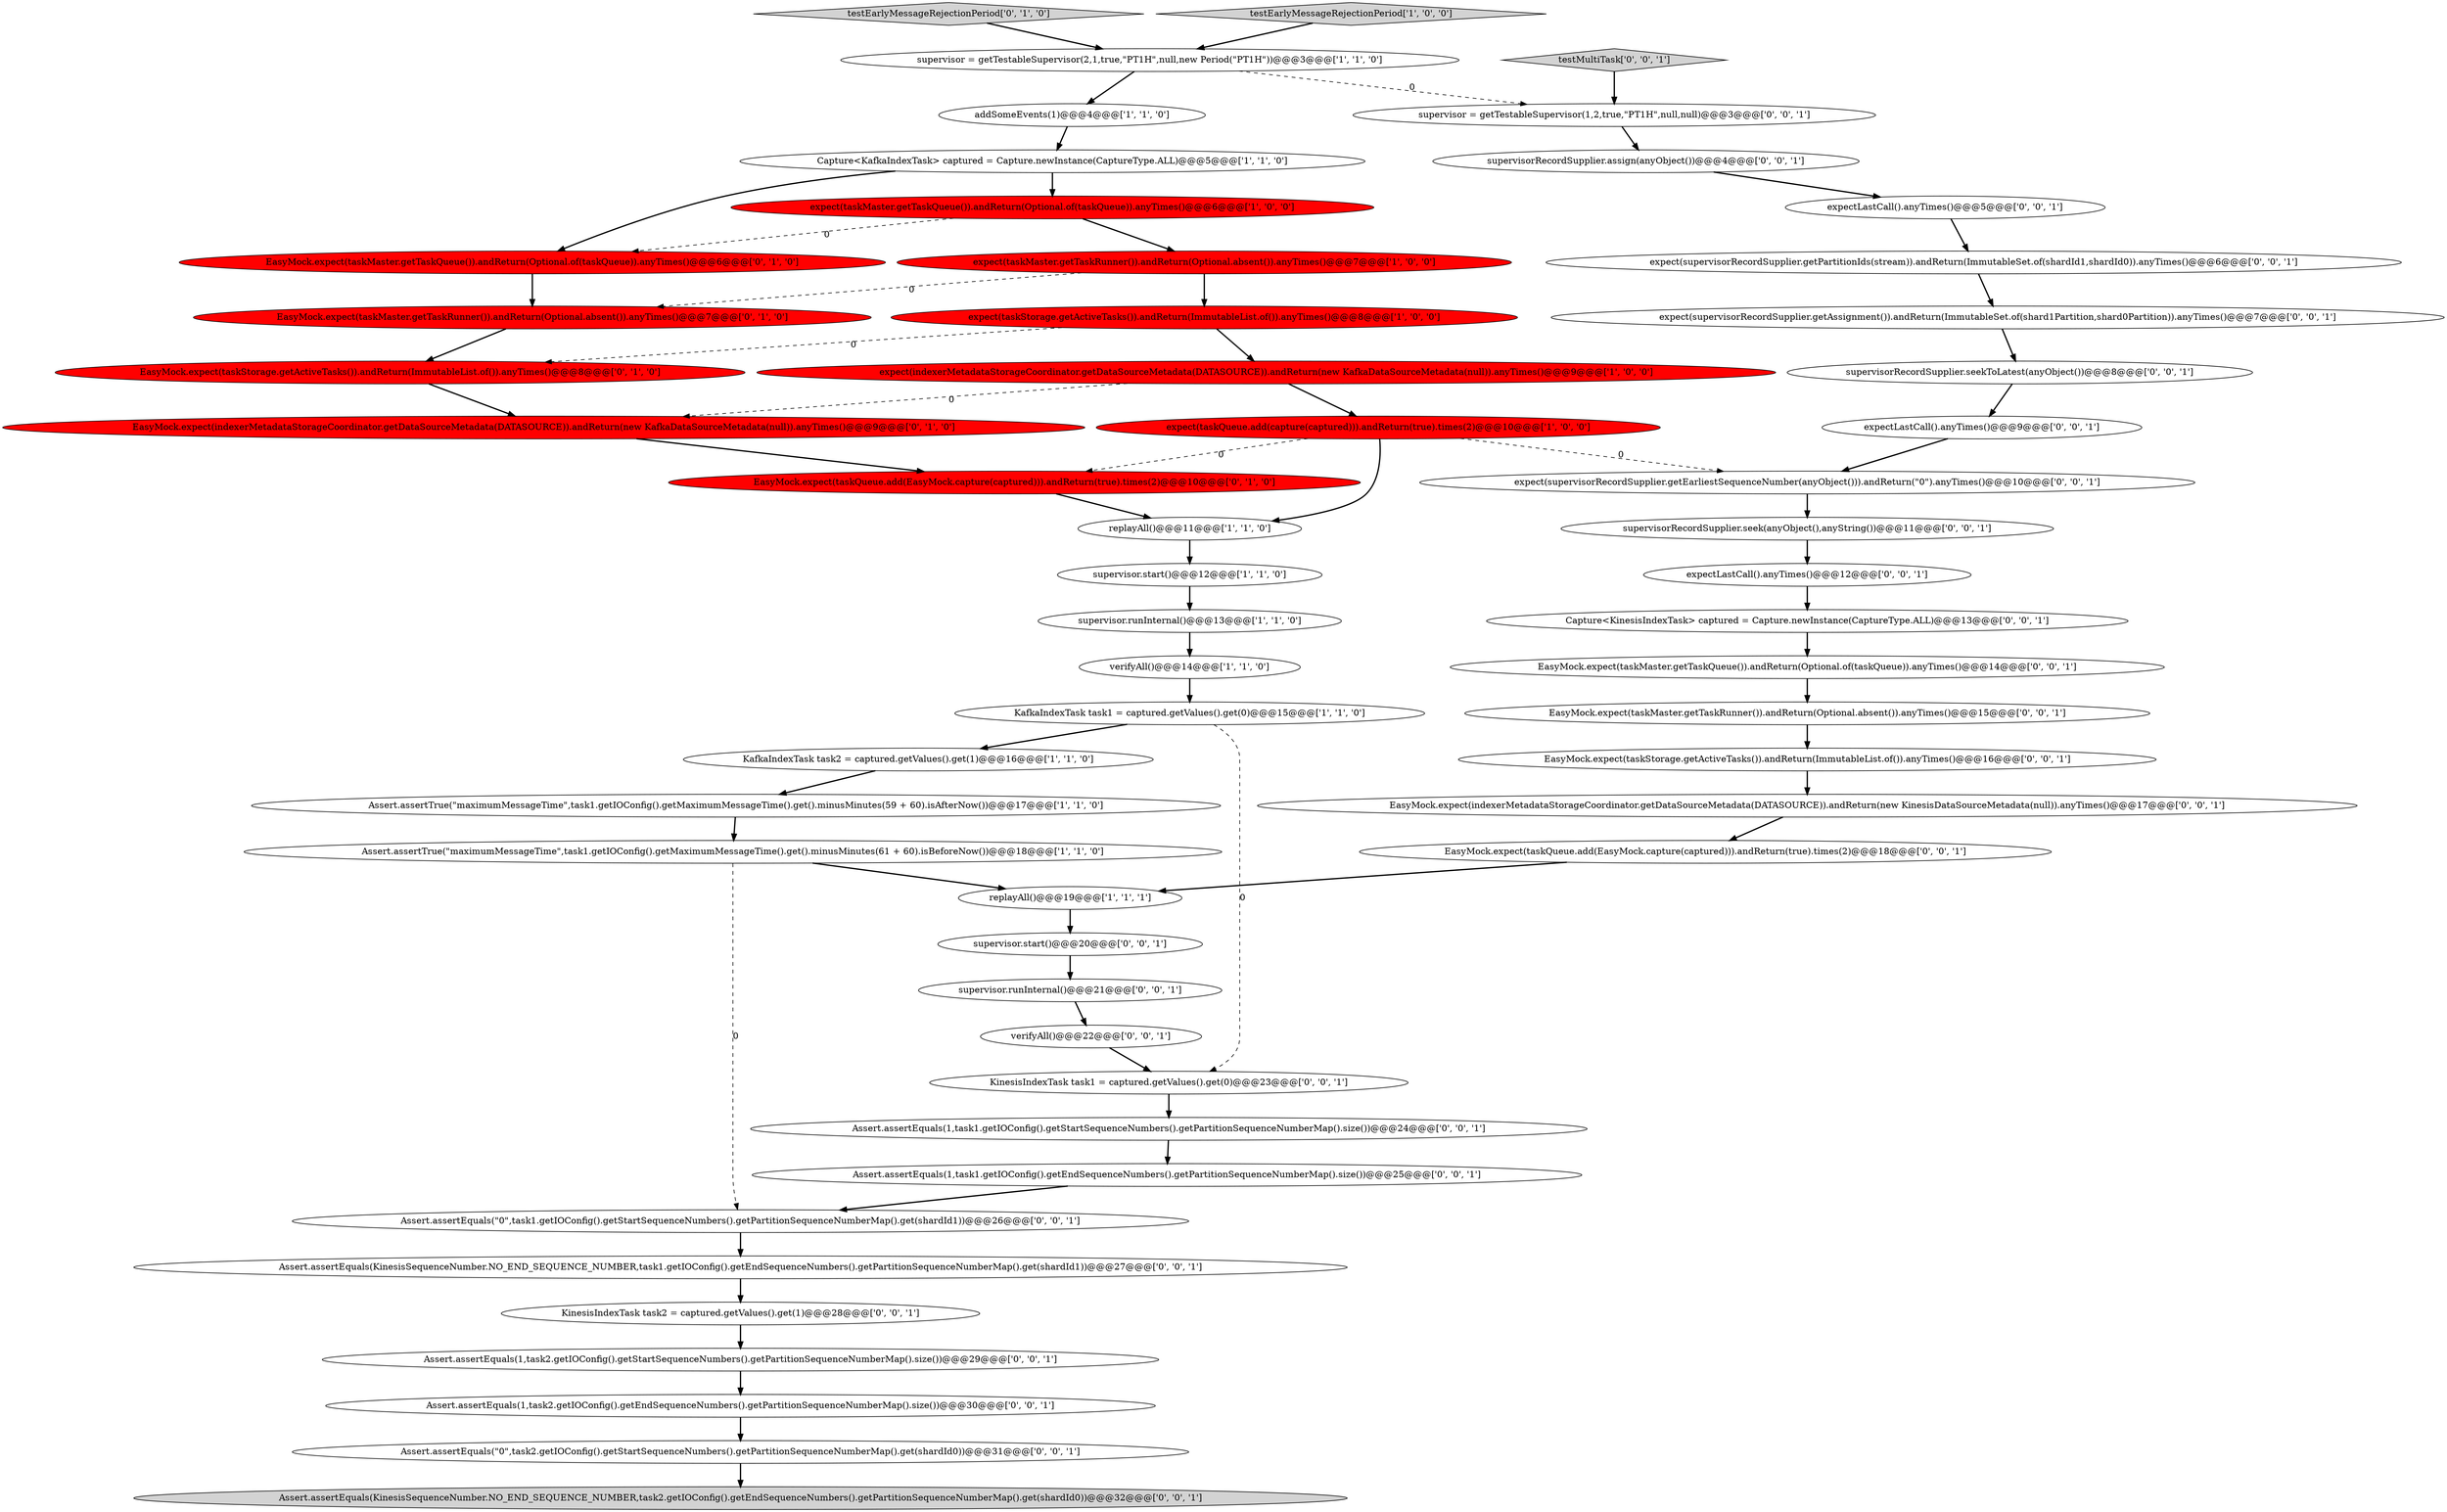 digraph {
23 [style = filled, label = "EasyMock.expect(taskMaster.getTaskRunner()).andReturn(Optional.absent()).anyTimes()@@@7@@@['0', '1', '0']", fillcolor = red, shape = ellipse image = "AAA1AAABBB2BBB"];
21 [style = filled, label = "EasyMock.expect(taskQueue.add(EasyMock.capture(captured))).andReturn(true).times(2)@@@10@@@['0', '1', '0']", fillcolor = red, shape = ellipse image = "AAA1AAABBB2BBB"];
29 [style = filled, label = "verifyAll()@@@22@@@['0', '0', '1']", fillcolor = white, shape = ellipse image = "AAA0AAABBB3BBB"];
12 [style = filled, label = "supervisor.runInternal()@@@13@@@['1', '1', '0']", fillcolor = white, shape = ellipse image = "AAA0AAABBB1BBB"];
35 [style = filled, label = "Assert.assertEquals(KinesisSequenceNumber.NO_END_SEQUENCE_NUMBER,task2.getIOConfig().getEndSequenceNumbers().getPartitionSequenceNumberMap().get(shardId0))@@@32@@@['0', '0', '1']", fillcolor = lightgray, shape = ellipse image = "AAA0AAABBB3BBB"];
51 [style = filled, label = "Assert.assertEquals(1,task1.getIOConfig().getEndSequenceNumbers().getPartitionSequenceNumberMap().size())@@@25@@@['0', '0', '1']", fillcolor = white, shape = ellipse image = "AAA0AAABBB3BBB"];
53 [style = filled, label = "EasyMock.expect(taskMaster.getTaskQueue()).andReturn(Optional.of(taskQueue)).anyTimes()@@@14@@@['0', '0', '1']", fillcolor = white, shape = ellipse image = "AAA0AAABBB3BBB"];
1 [style = filled, label = "KafkaIndexTask task1 = captured.getValues().get(0)@@@15@@@['1', '1', '0']", fillcolor = white, shape = ellipse image = "AAA0AAABBB1BBB"];
8 [style = filled, label = "expect(indexerMetadataStorageCoordinator.getDataSourceMetadata(DATASOURCE)).andReturn(new KafkaDataSourceMetadata(null)).anyTimes()@@@9@@@['1', '0', '0']", fillcolor = red, shape = ellipse image = "AAA1AAABBB1BBB"];
20 [style = filled, label = "EasyMock.expect(indexerMetadataStorageCoordinator.getDataSourceMetadata(DATASOURCE)).andReturn(new KafkaDataSourceMetadata(null)).anyTimes()@@@9@@@['0', '1', '0']", fillcolor = red, shape = ellipse image = "AAA1AAABBB2BBB"];
5 [style = filled, label = "expect(taskMaster.getTaskQueue()).andReturn(Optional.of(taskQueue)).anyTimes()@@@6@@@['1', '0', '0']", fillcolor = red, shape = ellipse image = "AAA1AAABBB1BBB"];
22 [style = filled, label = "testEarlyMessageRejectionPeriod['0', '1', '0']", fillcolor = lightgray, shape = diamond image = "AAA0AAABBB2BBB"];
49 [style = filled, label = "EasyMock.expect(taskMaster.getTaskRunner()).andReturn(Optional.absent()).anyTimes()@@@15@@@['0', '0', '1']", fillcolor = white, shape = ellipse image = "AAA0AAABBB3BBB"];
13 [style = filled, label = "Assert.assertTrue(\"maximumMessageTime\",task1.getIOConfig().getMaximumMessageTime().get().minusMinutes(59 + 60).isAfterNow())@@@17@@@['1', '1', '0']", fillcolor = white, shape = ellipse image = "AAA0AAABBB1BBB"];
36 [style = filled, label = "testMultiTask['0', '0', '1']", fillcolor = lightgray, shape = diamond image = "AAA0AAABBB3BBB"];
30 [style = filled, label = "EasyMock.expect(indexerMetadataStorageCoordinator.getDataSourceMetadata(DATASOURCE)).andReturn(new KinesisDataSourceMetadata(null)).anyTimes()@@@17@@@['0', '0', '1']", fillcolor = white, shape = ellipse image = "AAA0AAABBB3BBB"];
41 [style = filled, label = "Assert.assertEquals(\"0\",task2.getIOConfig().getStartSequenceNumbers().getPartitionSequenceNumberMap().get(shardId0))@@@31@@@['0', '0', '1']", fillcolor = white, shape = ellipse image = "AAA0AAABBB3BBB"];
25 [style = filled, label = "supervisor.start()@@@20@@@['0', '0', '1']", fillcolor = white, shape = ellipse image = "AAA0AAABBB3BBB"];
2 [style = filled, label = "expect(taskStorage.getActiveTasks()).andReturn(ImmutableList.of()).anyTimes()@@@8@@@['1', '0', '0']", fillcolor = red, shape = ellipse image = "AAA1AAABBB1BBB"];
38 [style = filled, label = "supervisor = getTestableSupervisor(1,2,true,\"PT1H\",null,null)@@@3@@@['0', '0', '1']", fillcolor = white, shape = ellipse image = "AAA0AAABBB3BBB"];
37 [style = filled, label = "Assert.assertEquals(1,task2.getIOConfig().getStartSequenceNumbers().getPartitionSequenceNumberMap().size())@@@29@@@['0', '0', '1']", fillcolor = white, shape = ellipse image = "AAA0AAABBB3BBB"];
50 [style = filled, label = "KinesisIndexTask task2 = captured.getValues().get(1)@@@28@@@['0', '0', '1']", fillcolor = white, shape = ellipse image = "AAA0AAABBB3BBB"];
11 [style = filled, label = "KafkaIndexTask task2 = captured.getValues().get(1)@@@16@@@['1', '1', '0']", fillcolor = white, shape = ellipse image = "AAA0AAABBB1BBB"];
46 [style = filled, label = "KinesisIndexTask task1 = captured.getValues().get(0)@@@23@@@['0', '0', '1']", fillcolor = white, shape = ellipse image = "AAA0AAABBB3BBB"];
32 [style = filled, label = "Assert.assertEquals(1,task2.getIOConfig().getEndSequenceNumbers().getPartitionSequenceNumberMap().size())@@@30@@@['0', '0', '1']", fillcolor = white, shape = ellipse image = "AAA0AAABBB3BBB"];
48 [style = filled, label = "expect(supervisorRecordSupplier.getPartitionIds(stream)).andReturn(ImmutableSet.of(shardId1,shardId0)).anyTimes()@@@6@@@['0', '0', '1']", fillcolor = white, shape = ellipse image = "AAA0AAABBB3BBB"];
43 [style = filled, label = "expectLastCall().anyTimes()@@@5@@@['0', '0', '1']", fillcolor = white, shape = ellipse image = "AAA0AAABBB3BBB"];
18 [style = filled, label = "EasyMock.expect(taskStorage.getActiveTasks()).andReturn(ImmutableList.of()).anyTimes()@@@8@@@['0', '1', '0']", fillcolor = red, shape = ellipse image = "AAA1AAABBB2BBB"];
40 [style = filled, label = "Assert.assertEquals(1,task1.getIOConfig().getStartSequenceNumbers().getPartitionSequenceNumberMap().size())@@@24@@@['0', '0', '1']", fillcolor = white, shape = ellipse image = "AAA0AAABBB3BBB"];
10 [style = filled, label = "addSomeEvents(1)@@@4@@@['1', '1', '0']", fillcolor = white, shape = ellipse image = "AAA0AAABBB1BBB"];
45 [style = filled, label = "Assert.assertEquals(KinesisSequenceNumber.NO_END_SEQUENCE_NUMBER,task1.getIOConfig().getEndSequenceNumbers().getPartitionSequenceNumberMap().get(shardId1))@@@27@@@['0', '0', '1']", fillcolor = white, shape = ellipse image = "AAA0AAABBB3BBB"];
4 [style = filled, label = "testEarlyMessageRejectionPeriod['1', '0', '0']", fillcolor = lightgray, shape = diamond image = "AAA0AAABBB1BBB"];
19 [style = filled, label = "EasyMock.expect(taskMaster.getTaskQueue()).andReturn(Optional.of(taskQueue)).anyTimes()@@@6@@@['0', '1', '0']", fillcolor = red, shape = ellipse image = "AAA1AAABBB2BBB"];
44 [style = filled, label = "supervisorRecordSupplier.assign(anyObject())@@@4@@@['0', '0', '1']", fillcolor = white, shape = ellipse image = "AAA0AAABBB3BBB"];
26 [style = filled, label = "expect(supervisorRecordSupplier.getEarliestSequenceNumber(anyObject())).andReturn(\"0\").anyTimes()@@@10@@@['0', '0', '1']", fillcolor = white, shape = ellipse image = "AAA0AAABBB3BBB"];
52 [style = filled, label = "expectLastCall().anyTimes()@@@12@@@['0', '0', '1']", fillcolor = white, shape = ellipse image = "AAA0AAABBB3BBB"];
39 [style = filled, label = "Capture<KinesisIndexTask> captured = Capture.newInstance(CaptureType.ALL)@@@13@@@['0', '0', '1']", fillcolor = white, shape = ellipse image = "AAA0AAABBB3BBB"];
15 [style = filled, label = "supervisor.start()@@@12@@@['1', '1', '0']", fillcolor = white, shape = ellipse image = "AAA0AAABBB1BBB"];
9 [style = filled, label = "Capture<KafkaIndexTask> captured = Capture.newInstance(CaptureType.ALL)@@@5@@@['1', '1', '0']", fillcolor = white, shape = ellipse image = "AAA0AAABBB1BBB"];
47 [style = filled, label = "Assert.assertEquals(\"0\",task1.getIOConfig().getStartSequenceNumbers().getPartitionSequenceNumberMap().get(shardId1))@@@26@@@['0', '0', '1']", fillcolor = white, shape = ellipse image = "AAA0AAABBB3BBB"];
0 [style = filled, label = "verifyAll()@@@14@@@['1', '1', '0']", fillcolor = white, shape = ellipse image = "AAA0AAABBB1BBB"];
17 [style = filled, label = "replayAll()@@@11@@@['1', '1', '0']", fillcolor = white, shape = ellipse image = "AAA0AAABBB1BBB"];
31 [style = filled, label = "supervisor.runInternal()@@@21@@@['0', '0', '1']", fillcolor = white, shape = ellipse image = "AAA0AAABBB3BBB"];
14 [style = filled, label = "Assert.assertTrue(\"maximumMessageTime\",task1.getIOConfig().getMaximumMessageTime().get().minusMinutes(61 + 60).isBeforeNow())@@@18@@@['1', '1', '0']", fillcolor = white, shape = ellipse image = "AAA0AAABBB1BBB"];
7 [style = filled, label = "expect(taskQueue.add(capture(captured))).andReturn(true).times(2)@@@10@@@['1', '0', '0']", fillcolor = red, shape = ellipse image = "AAA1AAABBB1BBB"];
3 [style = filled, label = "supervisor = getTestableSupervisor(2,1,true,\"PT1H\",null,new Period(\"PT1H\"))@@@3@@@['1', '1', '0']", fillcolor = white, shape = ellipse image = "AAA0AAABBB1BBB"];
24 [style = filled, label = "supervisorRecordSupplier.seek(anyObject(),anyString())@@@11@@@['0', '0', '1']", fillcolor = white, shape = ellipse image = "AAA0AAABBB3BBB"];
28 [style = filled, label = "expectLastCall().anyTimes()@@@9@@@['0', '0', '1']", fillcolor = white, shape = ellipse image = "AAA0AAABBB3BBB"];
42 [style = filled, label = "expect(supervisorRecordSupplier.getAssignment()).andReturn(ImmutableSet.of(shard1Partition,shard0Partition)).anyTimes()@@@7@@@['0', '0', '1']", fillcolor = white, shape = ellipse image = "AAA0AAABBB3BBB"];
6 [style = filled, label = "expect(taskMaster.getTaskRunner()).andReturn(Optional.absent()).anyTimes()@@@7@@@['1', '0', '0']", fillcolor = red, shape = ellipse image = "AAA1AAABBB1BBB"];
27 [style = filled, label = "EasyMock.expect(taskQueue.add(EasyMock.capture(captured))).andReturn(true).times(2)@@@18@@@['0', '0', '1']", fillcolor = white, shape = ellipse image = "AAA0AAABBB3BBB"];
34 [style = filled, label = "EasyMock.expect(taskStorage.getActiveTasks()).andReturn(ImmutableList.of()).anyTimes()@@@16@@@['0', '0', '1']", fillcolor = white, shape = ellipse image = "AAA0AAABBB3BBB"];
16 [style = filled, label = "replayAll()@@@19@@@['1', '1', '1']", fillcolor = white, shape = ellipse image = "AAA0AAABBB1BBB"];
33 [style = filled, label = "supervisorRecordSupplier.seekToLatest(anyObject())@@@8@@@['0', '0', '1']", fillcolor = white, shape = ellipse image = "AAA0AAABBB3BBB"];
14->16 [style = bold, label=""];
4->3 [style = bold, label=""];
52->39 [style = bold, label=""];
7->21 [style = dashed, label="0"];
7->17 [style = bold, label=""];
38->44 [style = bold, label=""];
40->51 [style = bold, label=""];
50->37 [style = bold, label=""];
33->28 [style = bold, label=""];
43->48 [style = bold, label=""];
30->27 [style = bold, label=""];
8->20 [style = dashed, label="0"];
3->38 [style = dashed, label="0"];
14->47 [style = dashed, label="0"];
42->33 [style = bold, label=""];
28->26 [style = bold, label=""];
16->25 [style = bold, label=""];
31->29 [style = bold, label=""];
27->16 [style = bold, label=""];
49->34 [style = bold, label=""];
48->42 [style = bold, label=""];
26->24 [style = bold, label=""];
12->0 [style = bold, label=""];
39->53 [style = bold, label=""];
34->30 [style = bold, label=""];
44->43 [style = bold, label=""];
8->7 [style = bold, label=""];
1->11 [style = bold, label=""];
25->31 [style = bold, label=""];
6->2 [style = bold, label=""];
20->21 [style = bold, label=""];
22->3 [style = bold, label=""];
53->49 [style = bold, label=""];
3->10 [style = bold, label=""];
18->20 [style = bold, label=""];
5->6 [style = bold, label=""];
45->50 [style = bold, label=""];
0->1 [style = bold, label=""];
19->23 [style = bold, label=""];
29->46 [style = bold, label=""];
51->47 [style = bold, label=""];
11->13 [style = bold, label=""];
1->46 [style = dashed, label="0"];
17->15 [style = bold, label=""];
2->18 [style = dashed, label="0"];
9->5 [style = bold, label=""];
9->19 [style = bold, label=""];
37->32 [style = bold, label=""];
24->52 [style = bold, label=""];
32->41 [style = bold, label=""];
10->9 [style = bold, label=""];
15->12 [style = bold, label=""];
47->45 [style = bold, label=""];
36->38 [style = bold, label=""];
46->40 [style = bold, label=""];
7->26 [style = dashed, label="0"];
5->19 [style = dashed, label="0"];
13->14 [style = bold, label=""];
21->17 [style = bold, label=""];
23->18 [style = bold, label=""];
6->23 [style = dashed, label="0"];
2->8 [style = bold, label=""];
41->35 [style = bold, label=""];
}
